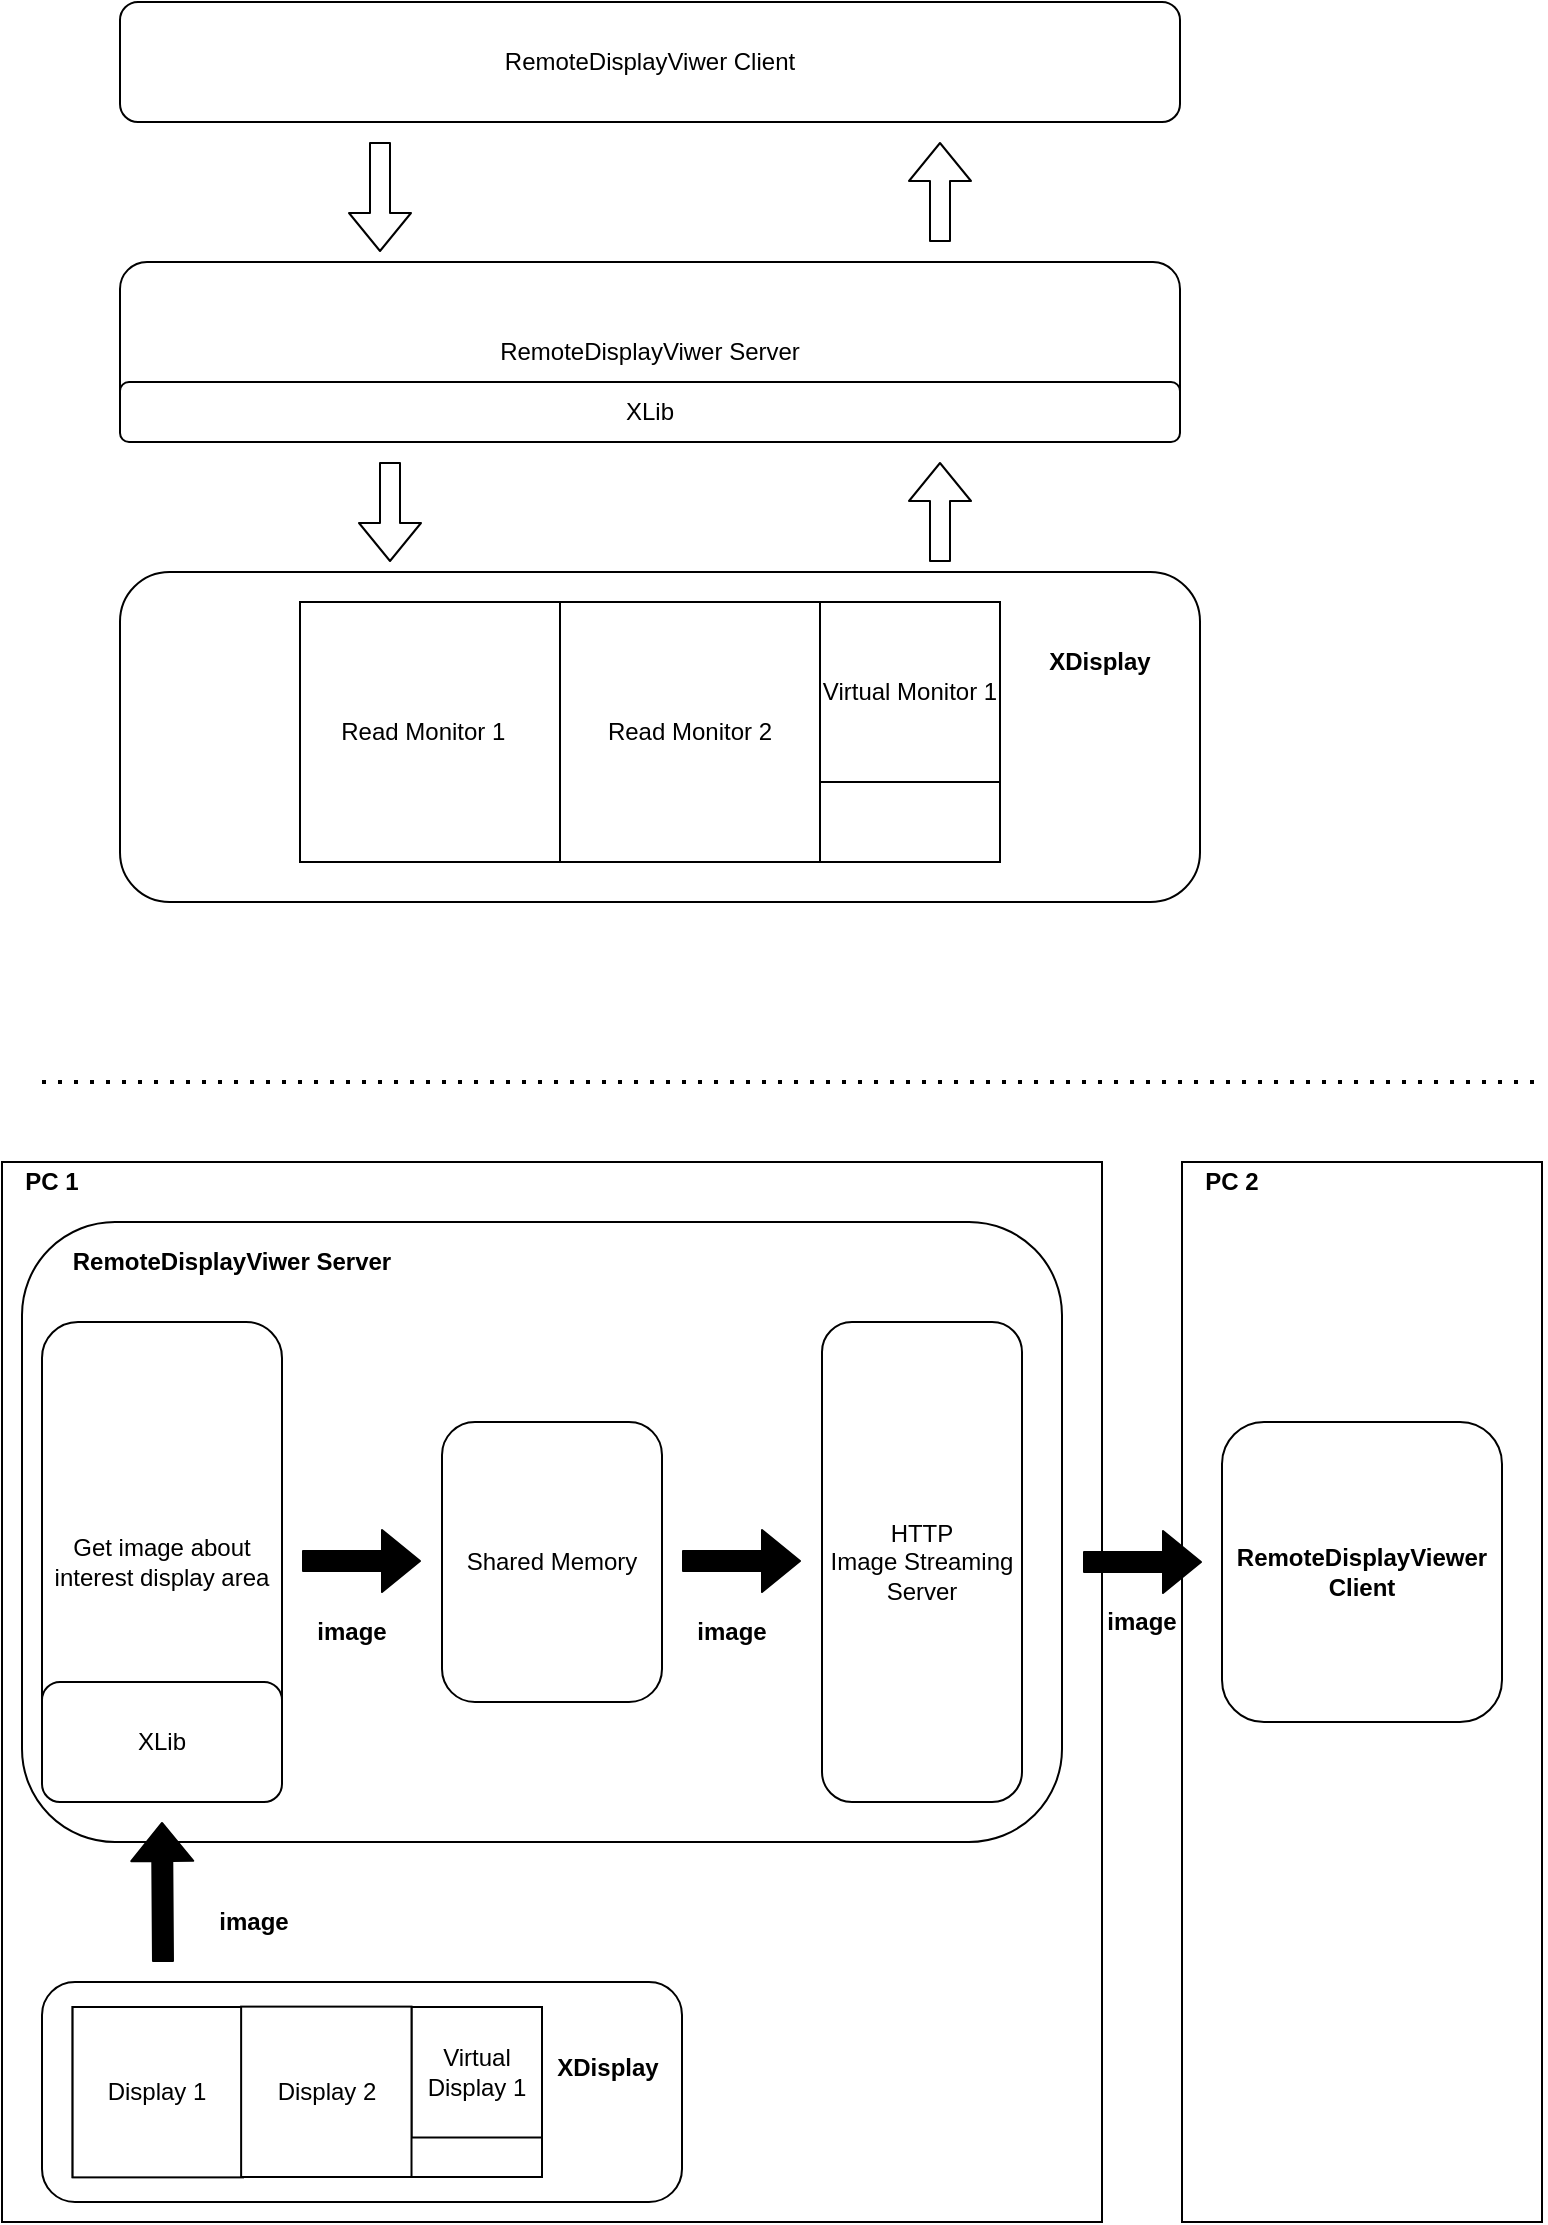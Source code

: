 <mxfile version="14.5.1" type="device" pages="2"><diagram id="y3TTvCgryyKoqNjAZTlG" name="architecture"><mxGraphModel dx="1086" dy="1975" grid="1" gridSize="10" guides="1" tooltips="1" connect="1" arrows="1" fold="1" page="1" pageScale="1" pageWidth="827" pageHeight="1169" math="0" shadow="0"><root><mxCell id="FohGJ_iPOYZ1LnF5ufop-0"/><mxCell id="FohGJ_iPOYZ1LnF5ufop-1" parent="FohGJ_iPOYZ1LnF5ufop-0"/><mxCell id="a55wgeEEkurUepbZVN2u-0" value="" style="rounded=1;whiteSpace=wrap;html=1;" vertex="1" parent="FohGJ_iPOYZ1LnF5ufop-1"><mxGeometry x="89" y="-855" width="540" height="165" as="geometry"/></mxCell><mxCell id="a55wgeEEkurUepbZVN2u-14" value="" style="group" vertex="1" connectable="0" parent="FohGJ_iPOYZ1LnF5ufop-1"><mxGeometry x="30" y="-560" width="770" height="530" as="geometry"/></mxCell><mxCell id="0L4RZbuC-dsAUm2wemf1-3" value="" style="rounded=0;whiteSpace=wrap;html=1;" parent="a55wgeEEkurUepbZVN2u-14" vertex="1"><mxGeometry x="590" width="180" height="530" as="geometry"/></mxCell><mxCell id="0L4RZbuC-dsAUm2wemf1-2" value="" style="rounded=0;whiteSpace=wrap;html=1;" parent="a55wgeEEkurUepbZVN2u-14" vertex="1"><mxGeometry width="550" height="530" as="geometry"/></mxCell><mxCell id="vnQEC_eSQtJxe-rU_3Zd-21" value="&lt;b&gt;RemoteDisplayViewer Client&lt;/b&gt;" style="rounded=1;whiteSpace=wrap;html=1;" parent="a55wgeEEkurUepbZVN2u-14" vertex="1"><mxGeometry x="610" y="130" width="140" height="150" as="geometry"/></mxCell><mxCell id="vnQEC_eSQtJxe-rU_3Zd-22" value="" style="shape=flexArrow;endArrow=classic;html=1;fillColor=#000000;" parent="a55wgeEEkurUepbZVN2u-14" edge="1"><mxGeometry x="10" y="30" width="50" height="50" as="geometry"><mxPoint x="540.5" y="200" as="sourcePoint"/><mxPoint x="600" y="200" as="targetPoint"/></mxGeometry></mxCell><mxCell id="vnQEC_eSQtJxe-rU_3Zd-23" value="image" style="text;html=1;strokeColor=none;fillColor=none;align=center;verticalAlign=middle;whiteSpace=wrap;rounded=0;fontStyle=1" parent="a55wgeEEkurUepbZVN2u-14" vertex="1"><mxGeometry x="540" y="220" width="60" height="20" as="geometry"/></mxCell><mxCell id="DCm8KtJI1JeyDH3FMaRm-0" value="" style="rounded=1;whiteSpace=wrap;html=1;" parent="a55wgeEEkurUepbZVN2u-14" vertex="1"><mxGeometry x="10" y="30" width="520" height="310" as="geometry"/></mxCell><mxCell id="_o5JQ_o2HauER20yTI2_-2" value="RemoteDisplayViwer Server" style="text;html=1;strokeColor=none;fillColor=none;align=center;verticalAlign=middle;whiteSpace=wrap;rounded=0;fontStyle=1" parent="a55wgeEEkurUepbZVN2u-14" vertex="1"><mxGeometry x="30" y="40" width="170" height="20" as="geometry"/></mxCell><mxCell id="_o5JQ_o2HauER20yTI2_-3" value="Get image about interest display area" style="rounded=1;whiteSpace=wrap;html=1;" parent="a55wgeEEkurUepbZVN2u-14" vertex="1"><mxGeometry x="20" y="80" width="120" height="240" as="geometry"/></mxCell><mxCell id="_o5JQ_o2HauER20yTI2_-4" value="Shared Memory" style="rounded=1;whiteSpace=wrap;html=1;" parent="a55wgeEEkurUepbZVN2u-14" vertex="1"><mxGeometry x="220" y="130" width="110" height="140" as="geometry"/></mxCell><mxCell id="_o5JQ_o2HauER20yTI2_-5" value="HTTP&lt;br&gt;Image Streaming&lt;br&gt;Server" style="rounded=1;whiteSpace=wrap;html=1;" parent="a55wgeEEkurUepbZVN2u-14" vertex="1"><mxGeometry x="410" y="80" width="100" height="240" as="geometry"/></mxCell><mxCell id="vnQEC_eSQtJxe-rU_3Zd-9" value="" style="group" parent="a55wgeEEkurUepbZVN2u-14" vertex="1" connectable="0"><mxGeometry x="20" y="410" width="320" height="110" as="geometry"/></mxCell><mxCell id="vnQEC_eSQtJxe-rU_3Zd-0" value="" style="rounded=1;whiteSpace=wrap;html=1;" parent="vnQEC_eSQtJxe-rU_3Zd-9" vertex="1"><mxGeometry width="320" height="110" as="geometry"/></mxCell><mxCell id="vnQEC_eSQtJxe-rU_3Zd-6" value="XDisplay" style="text;html=1;strokeColor=none;fillColor=none;align=center;verticalAlign=middle;whiteSpace=wrap;rounded=0;fontStyle=1" parent="vnQEC_eSQtJxe-rU_3Zd-9" vertex="1"><mxGeometry x="256.418" y="32.5" width="53.58" height="20" as="geometry"/></mxCell><mxCell id="vnQEC_eSQtJxe-rU_3Zd-2" value="" style="rounded=0;whiteSpace=wrap;html=1;" parent="vnQEC_eSQtJxe-rU_3Zd-9" vertex="1"><mxGeometry x="15.3" y="12.5" width="234.7" height="85" as="geometry"/></mxCell><mxCell id="vnQEC_eSQtJxe-rU_3Zd-3" value="Display 1" style="whiteSpace=wrap;html=1;aspect=fixed;" parent="vnQEC_eSQtJxe-rU_3Zd-9" vertex="1"><mxGeometry x="15.304" y="12.5" width="85.19" height="85.19" as="geometry"/></mxCell><mxCell id="vnQEC_eSQtJxe-rU_3Zd-5" value="Virtual Display 1" style="whiteSpace=wrap;html=1;aspect=fixed;" parent="vnQEC_eSQtJxe-rU_3Zd-9" vertex="1"><mxGeometry x="184.75" y="12.5" width="65.25" height="65.25" as="geometry"/></mxCell><mxCell id="vnQEC_eSQtJxe-rU_3Zd-13" value="Display 2" style="whiteSpace=wrap;html=1;aspect=fixed;" parent="vnQEC_eSQtJxe-rU_3Zd-9" vertex="1"><mxGeometry x="99.564" y="12.31" width="85.19" height="85.19" as="geometry"/></mxCell><mxCell id="vnQEC_eSQtJxe-rU_3Zd-10" value="XLib" style="rounded=1;whiteSpace=wrap;html=1;" parent="a55wgeEEkurUepbZVN2u-14" vertex="1"><mxGeometry x="20" y="260" width="120" height="60" as="geometry"/></mxCell><mxCell id="vnQEC_eSQtJxe-rU_3Zd-14" value="" style="shape=flexArrow;endArrow=classic;html=1;fillColor=#000000;" parent="a55wgeEEkurUepbZVN2u-14" edge="1"><mxGeometry x="10" y="30" width="50" height="50" as="geometry"><mxPoint x="80.5" y="400" as="sourcePoint"/><mxPoint x="80" y="330" as="targetPoint"/></mxGeometry></mxCell><mxCell id="vnQEC_eSQtJxe-rU_3Zd-15" value="image" style="text;html=1;strokeColor=none;fillColor=none;align=center;verticalAlign=middle;whiteSpace=wrap;rounded=0;fontStyle=1" parent="a55wgeEEkurUepbZVN2u-14" vertex="1"><mxGeometry x="100.5" y="370" width="50" height="20" as="geometry"/></mxCell><mxCell id="vnQEC_eSQtJxe-rU_3Zd-16" value="" style="shape=flexArrow;endArrow=classic;html=1;fillColor=#000000;" parent="a55wgeEEkurUepbZVN2u-14" edge="1"><mxGeometry x="10" y="30" width="50" height="50" as="geometry"><mxPoint x="150" y="199.5" as="sourcePoint"/><mxPoint x="209.5" y="199.5" as="targetPoint"/></mxGeometry></mxCell><mxCell id="vnQEC_eSQtJxe-rU_3Zd-17" value="image" style="text;html=1;strokeColor=none;fillColor=none;align=center;verticalAlign=middle;whiteSpace=wrap;rounded=0;fontStyle=1" parent="a55wgeEEkurUepbZVN2u-14" vertex="1"><mxGeometry x="150" y="225" width="50" height="20" as="geometry"/></mxCell><mxCell id="vnQEC_eSQtJxe-rU_3Zd-18" value="" style="shape=flexArrow;endArrow=classic;html=1;fillColor=#000000;" parent="a55wgeEEkurUepbZVN2u-14" edge="1"><mxGeometry x="10" y="30" width="50" height="50" as="geometry"><mxPoint x="340" y="199.5" as="sourcePoint"/><mxPoint x="399.5" y="199.5" as="targetPoint"/></mxGeometry></mxCell><mxCell id="vnQEC_eSQtJxe-rU_3Zd-19" value="image" style="text;html=1;strokeColor=none;fillColor=none;align=center;verticalAlign=middle;whiteSpace=wrap;rounded=0;fontStyle=1" parent="a55wgeEEkurUepbZVN2u-14" vertex="1"><mxGeometry x="340" y="225" width="50" height="20" as="geometry"/></mxCell><mxCell id="0L4RZbuC-dsAUm2wemf1-4" value="PC 1" style="text;html=1;strokeColor=none;fillColor=none;align=center;verticalAlign=middle;whiteSpace=wrap;rounded=0;fontStyle=1" parent="a55wgeEEkurUepbZVN2u-14" vertex="1"><mxGeometry width="50" height="20" as="geometry"/></mxCell><mxCell id="0L4RZbuC-dsAUm2wemf1-5" value="PC 2" style="text;html=1;strokeColor=none;fillColor=none;align=center;verticalAlign=middle;whiteSpace=wrap;rounded=0;fontStyle=1" parent="a55wgeEEkurUepbZVN2u-14" vertex="1"><mxGeometry x="590" width="50" height="20" as="geometry"/></mxCell><mxCell id="a55wgeEEkurUepbZVN2u-15" value="" style="group" vertex="1" connectable="0" parent="FohGJ_iPOYZ1LnF5ufop-1"><mxGeometry x="89" y="-1140" width="530" height="430" as="geometry"/></mxCell><mxCell id="a55wgeEEkurUepbZVN2u-1" value="RemoteDisplayViwer Server" style="rounded=1;whiteSpace=wrap;html=1;" vertex="1" parent="a55wgeEEkurUepbZVN2u-15"><mxGeometry y="130" width="530" height="90" as="geometry"/></mxCell><mxCell id="a55wgeEEkurUepbZVN2u-2" value="XLib" style="rounded=1;whiteSpace=wrap;html=1;" vertex="1" parent="a55wgeEEkurUepbZVN2u-15"><mxGeometry y="190" width="530" height="30" as="geometry"/></mxCell><mxCell id="a55wgeEEkurUepbZVN2u-3" value="&lt;span&gt;RemoteDisplayViwer Client&lt;/span&gt;" style="rounded=1;whiteSpace=wrap;html=1;" vertex="1" parent="a55wgeEEkurUepbZVN2u-15"><mxGeometry width="530" height="60" as="geometry"/></mxCell><mxCell id="a55wgeEEkurUepbZVN2u-4" value="" style="group" vertex="1" connectable="0" parent="a55wgeEEkurUepbZVN2u-15"><mxGeometry x="90" y="300" width="350" height="130" as="geometry"/></mxCell><mxCell id="a55wgeEEkurUepbZVN2u-5" value="" style="rounded=0;whiteSpace=wrap;html=1;" vertex="1" parent="a55wgeEEkurUepbZVN2u-4"><mxGeometry width="350" height="130" as="geometry"/></mxCell><mxCell id="a55wgeEEkurUepbZVN2u-6" value="Read Monitor 1&amp;nbsp;&amp;nbsp;" style="whiteSpace=wrap;html=1;aspect=fixed;" vertex="1" parent="a55wgeEEkurUepbZVN2u-4"><mxGeometry width="130" height="130" as="geometry"/></mxCell><mxCell id="a55wgeEEkurUepbZVN2u-7" value="Read Monitor 2" style="whiteSpace=wrap;html=1;aspect=fixed;" vertex="1" parent="a55wgeEEkurUepbZVN2u-4"><mxGeometry x="130" width="130" height="130" as="geometry"/></mxCell><mxCell id="a55wgeEEkurUepbZVN2u-8" value="Virtual Monitor 1" style="whiteSpace=wrap;html=1;aspect=fixed;" vertex="1" parent="a55wgeEEkurUepbZVN2u-4"><mxGeometry x="260" width="90" height="90" as="geometry"/></mxCell><mxCell id="a55wgeEEkurUepbZVN2u-9" value="XDisplay" style="text;html=1;strokeColor=none;fillColor=none;align=center;verticalAlign=middle;whiteSpace=wrap;rounded=0;fontStyle=1" vertex="1" parent="a55wgeEEkurUepbZVN2u-15"><mxGeometry x="450" y="320" width="80" height="20" as="geometry"/></mxCell><mxCell id="a55wgeEEkurUepbZVN2u-10" value="" style="shape=flexArrow;endArrow=classic;html=1;" edge="1" parent="a55wgeEEkurUepbZVN2u-15"><mxGeometry width="50" height="50" relative="1" as="geometry"><mxPoint x="135" y="230" as="sourcePoint"/><mxPoint x="135" y="280" as="targetPoint"/></mxGeometry></mxCell><mxCell id="a55wgeEEkurUepbZVN2u-11" value="" style="shape=flexArrow;endArrow=classic;html=1;entryX=0.25;entryY=0;entryDx=0;entryDy=0;" edge="1" parent="a55wgeEEkurUepbZVN2u-15"><mxGeometry width="50" height="50" relative="1" as="geometry"><mxPoint x="130" y="70" as="sourcePoint"/><mxPoint x="130" y="125" as="targetPoint"/></mxGeometry></mxCell><mxCell id="a55wgeEEkurUepbZVN2u-12" value="" style="shape=flexArrow;endArrow=classic;html=1;" edge="1" parent="a55wgeEEkurUepbZVN2u-15"><mxGeometry width="50" height="50" relative="1" as="geometry"><mxPoint x="410" y="280" as="sourcePoint"/><mxPoint x="410" y="230" as="targetPoint"/></mxGeometry></mxCell><mxCell id="a55wgeEEkurUepbZVN2u-13" value="" style="shape=flexArrow;endArrow=classic;html=1;" edge="1" parent="a55wgeEEkurUepbZVN2u-15"><mxGeometry width="50" height="50" relative="1" as="geometry"><mxPoint x="410" y="120" as="sourcePoint"/><mxPoint x="410" y="70" as="targetPoint"/></mxGeometry></mxCell><mxCell id="a55wgeEEkurUepbZVN2u-16" value="" style="endArrow=none;dashed=1;html=1;dashPattern=1 3;strokeWidth=2;" edge="1" parent="FohGJ_iPOYZ1LnF5ufop-1"><mxGeometry width="50" height="50" relative="1" as="geometry"><mxPoint x="50" y="-600" as="sourcePoint"/><mxPoint x="800" y="-600" as="targetPoint"/></mxGeometry></mxCell></root></mxGraphModel></diagram><diagram id="ooimDKBJQUF0JzlkyW0U" name="Server"><mxGraphModel dx="1086" dy="806" grid="1" gridSize="10" guides="1" tooltips="1" connect="1" arrows="1" fold="1" page="1" pageScale="1" pageWidth="827" pageHeight="1169" math="0" shadow="0"><root><mxCell id="11EeW2pknHxWCGeokKrM-0"/><mxCell id="11EeW2pknHxWCGeokKrM-1" parent="11EeW2pknHxWCGeokKrM-0"/><mxCell id="V9ZWgWF1r9QctNaFet1--0" value="" style="rounded=0;whiteSpace=wrap;html=1;" vertex="1" parent="11EeW2pknHxWCGeokKrM-1"><mxGeometry x="50" y="40" width="690" height="520" as="geometry"/></mxCell><mxCell id="V9ZWgWF1r9QctNaFet1--1" value="Server" style="text;html=1;strokeColor=none;fillColor=none;align=center;verticalAlign=middle;whiteSpace=wrap;rounded=0;" vertex="1" parent="11EeW2pknHxWCGeokKrM-1"><mxGeometry x="60" y="50" width="70" height="20" as="geometry"/></mxCell><mxCell id="V9ZWgWF1r9QctNaFet1--2" value="" style="rounded=0;whiteSpace=wrap;html=1;" vertex="1" parent="11EeW2pknHxWCGeokKrM-1"><mxGeometry x="70" y="370" width="190" height="150" as="geometry"/></mxCell><mxCell id="V9ZWgWF1r9QctNaFet1--3" value="ServerSocket" style="text;html=1;strokeColor=none;fillColor=none;align=center;verticalAlign=middle;whiteSpace=wrap;rounded=0;" vertex="1" parent="11EeW2pknHxWCGeokKrM-1"><mxGeometry x="90" y="380" width="40" height="20" as="geometry"/></mxCell><mxCell id="V9ZWgWF1r9QctNaFet1--5" value="Socket" style="rounded=0;whiteSpace=wrap;html=1;" vertex="1" parent="11EeW2pknHxWCGeokKrM-1"><mxGeometry x="110" y="450" width="120" height="60" as="geometry"/></mxCell><mxCell id="V9ZWgWF1r9QctNaFet1--7" value="" style="rounded=0;whiteSpace=wrap;html=1;" vertex="1" parent="11EeW2pknHxWCGeokKrM-1"><mxGeometry x="280" y="370" width="150" height="150" as="geometry"/></mxCell><mxCell id="V9ZWgWF1r9QctNaFet1--8" value="Epoll" style="text;html=1;strokeColor=none;fillColor=none;align=center;verticalAlign=middle;whiteSpace=wrap;rounded=0;" vertex="1" parent="11EeW2pknHxWCGeokKrM-1"><mxGeometry x="290" y="380" width="40" height="20" as="geometry"/></mxCell><mxCell id="V9ZWgWF1r9QctNaFet1--9" value="" style="rounded=0;whiteSpace=wrap;html=1;" vertex="1" parent="11EeW2pknHxWCGeokKrM-1"><mxGeometry x="450" y="370" width="160" height="150" as="geometry"/></mxCell><mxCell id="V9ZWgWF1r9QctNaFet1--10" value="Sessions" style="text;html=1;strokeColor=none;fillColor=none;align=center;verticalAlign=middle;whiteSpace=wrap;rounded=0;" vertex="1" parent="11EeW2pknHxWCGeokKrM-1"><mxGeometry x="460" y="380" width="60" height="20" as="geometry"/></mxCell></root></mxGraphModel></diagram></mxfile>